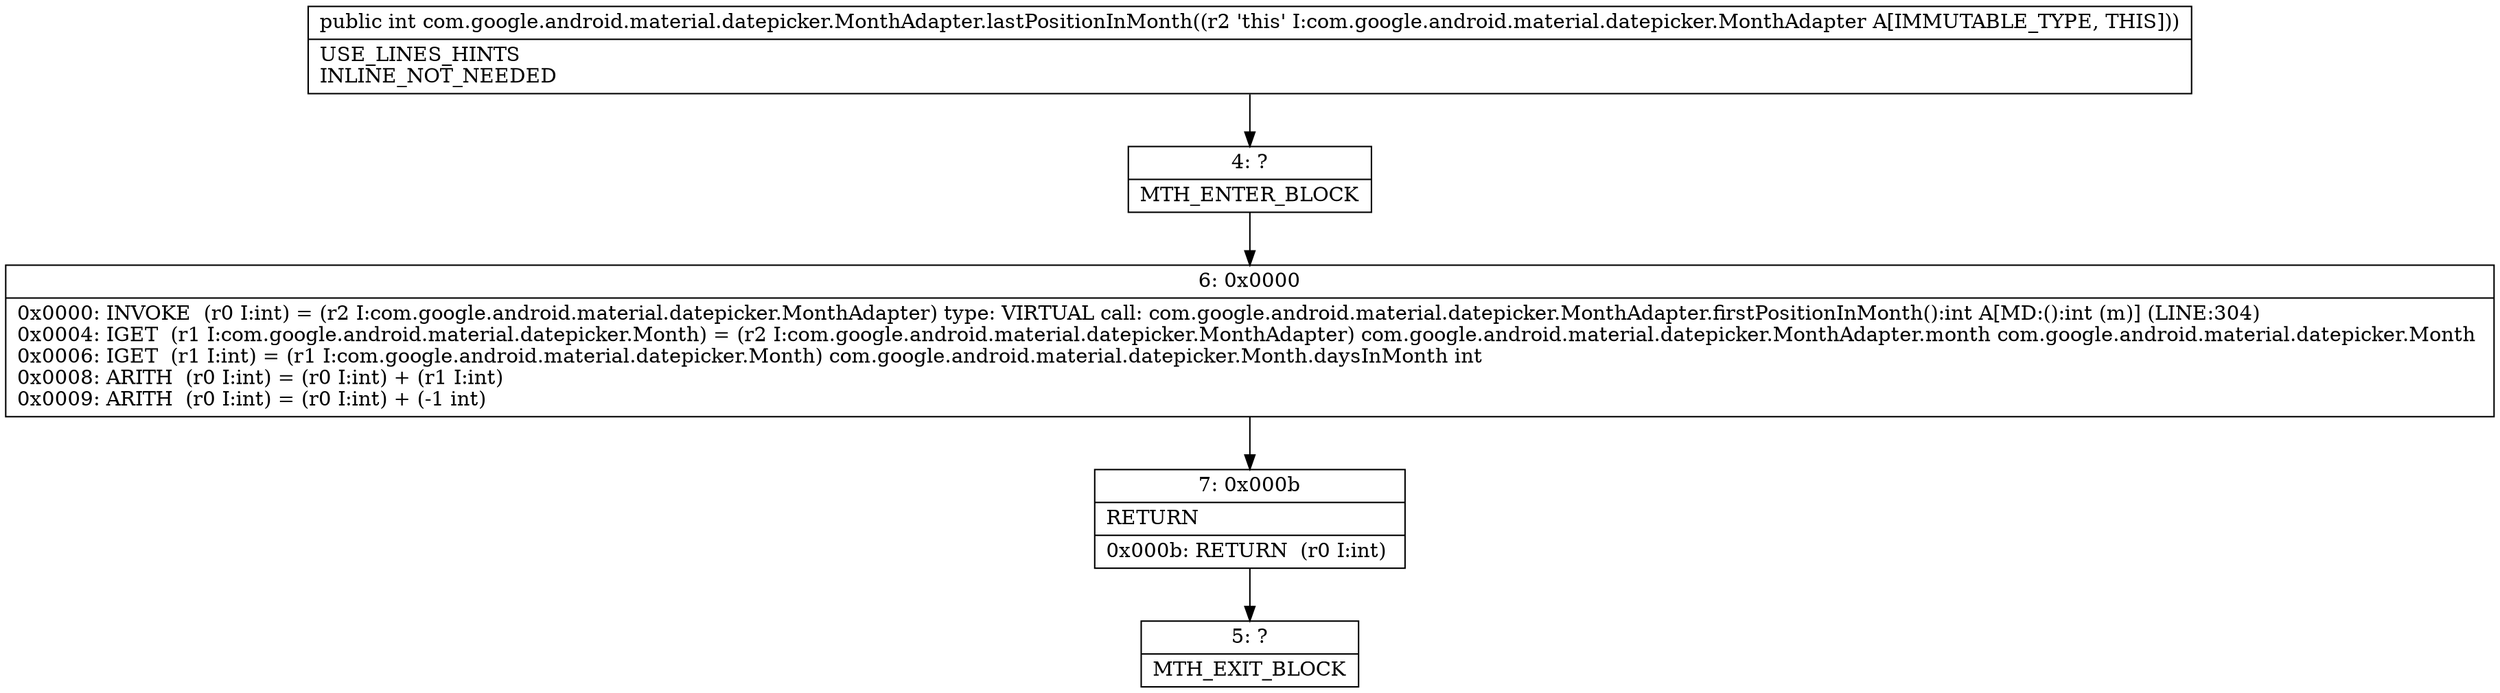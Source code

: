 digraph "CFG forcom.google.android.material.datepicker.MonthAdapter.lastPositionInMonth()I" {
Node_4 [shape=record,label="{4\:\ ?|MTH_ENTER_BLOCK\l}"];
Node_6 [shape=record,label="{6\:\ 0x0000|0x0000: INVOKE  (r0 I:int) = (r2 I:com.google.android.material.datepicker.MonthAdapter) type: VIRTUAL call: com.google.android.material.datepicker.MonthAdapter.firstPositionInMonth():int A[MD:():int (m)] (LINE:304)\l0x0004: IGET  (r1 I:com.google.android.material.datepicker.Month) = (r2 I:com.google.android.material.datepicker.MonthAdapter) com.google.android.material.datepicker.MonthAdapter.month com.google.android.material.datepicker.Month \l0x0006: IGET  (r1 I:int) = (r1 I:com.google.android.material.datepicker.Month) com.google.android.material.datepicker.Month.daysInMonth int \l0x0008: ARITH  (r0 I:int) = (r0 I:int) + (r1 I:int) \l0x0009: ARITH  (r0 I:int) = (r0 I:int) + (\-1 int) \l}"];
Node_7 [shape=record,label="{7\:\ 0x000b|RETURN\l|0x000b: RETURN  (r0 I:int) \l}"];
Node_5 [shape=record,label="{5\:\ ?|MTH_EXIT_BLOCK\l}"];
MethodNode[shape=record,label="{public int com.google.android.material.datepicker.MonthAdapter.lastPositionInMonth((r2 'this' I:com.google.android.material.datepicker.MonthAdapter A[IMMUTABLE_TYPE, THIS]))  | USE_LINES_HINTS\lINLINE_NOT_NEEDED\l}"];
MethodNode -> Node_4;Node_4 -> Node_6;
Node_6 -> Node_7;
Node_7 -> Node_5;
}

